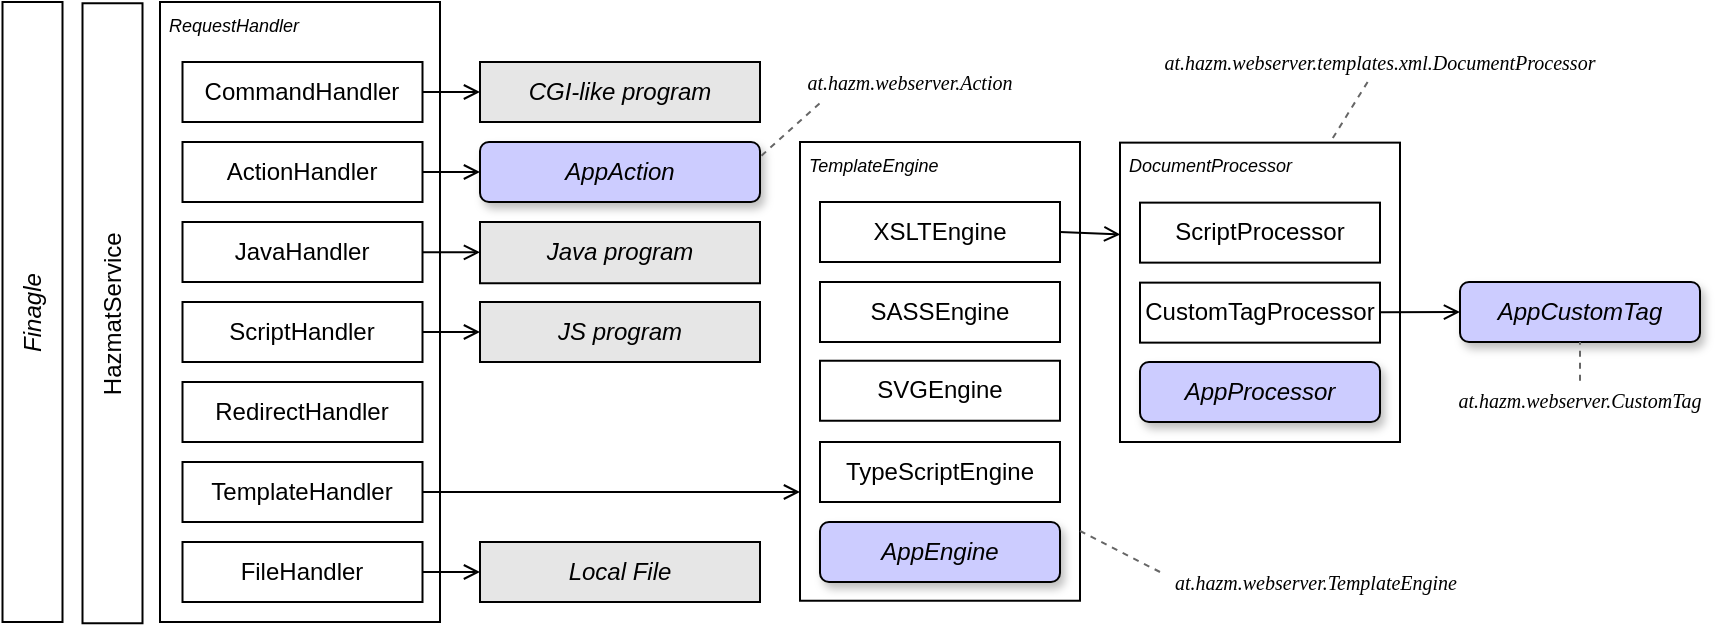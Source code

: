 <mxfile version="16.1.2" type="device"><diagram id="qaZMCXu7qmkA8NVz24u7" name="structure"><mxGraphModel dx="1102" dy="1339" grid="1" gridSize="10" guides="1" tooltips="1" connect="1" arrows="1" fold="1" page="1" pageScale="1" pageWidth="827" pageHeight="1169" math="0" shadow="0"><root><mxCell id="0"/><mxCell id="1" parent="0"/><mxCell id="OVLFMpDqs4SOwLuyR34P-1" value="Finagle" style="rounded=0;whiteSpace=wrap;html=1;fontStyle=2;rotation=-90;" vertex="1" parent="1"><mxGeometry x="-68.75" y="280" width="310" height="30" as="geometry"/></mxCell><mxCell id="OVLFMpDqs4SOwLuyR34P-2" value="HazmatService" style="rounded=0;whiteSpace=wrap;html=1;rotation=-90;" vertex="1" parent="1"><mxGeometry x="-28.75" y="280.63" width="310" height="30" as="geometry"/></mxCell><mxCell id="OVLFMpDqs4SOwLuyR34P-3" value="&amp;nbsp;RequestHandler" style="rounded=0;whiteSpace=wrap;html=1;fontStyle=2;fontSize=9;verticalAlign=top;align=left;rotation=0;strokeColor=#000000;" vertex="1" parent="1"><mxGeometry x="150" y="140" width="140" height="310" as="geometry"/></mxCell><mxCell id="OVLFMpDqs4SOwLuyR34P-13" style="rounded=0;orthogonalLoop=1;jettySize=auto;html=1;fontSize=12;endArrow=open;endFill=0;entryX=0;entryY=0.5;entryDx=0;entryDy=0;" edge="1" parent="1" source="OVLFMpDqs4SOwLuyR34P-4" target="OVLFMpDqs4SOwLuyR34P-35"><mxGeometry relative="1" as="geometry"><mxPoint x="470" y="222.5" as="targetPoint"/></mxGeometry></mxCell><mxCell id="OVLFMpDqs4SOwLuyR34P-4" value="ActionHandler" style="rounded=0;whiteSpace=wrap;html=1;fontSize=12;" vertex="1" parent="1"><mxGeometry x="161.25" y="210" width="120" height="30" as="geometry"/></mxCell><mxCell id="OVLFMpDqs4SOwLuyR34P-15" style="edgeStyle=none;rounded=0;orthogonalLoop=1;jettySize=auto;html=1;entryX=0;entryY=0.5;entryDx=0;entryDy=0;fontSize=12;endArrow=open;endFill=0;" edge="1" parent="1" source="OVLFMpDqs4SOwLuyR34P-6" target="OVLFMpDqs4SOwLuyR34P-14"><mxGeometry relative="1" as="geometry"/></mxCell><mxCell id="OVLFMpDqs4SOwLuyR34P-6" value="CommandHandler" style="rounded=0;whiteSpace=wrap;html=1;fontSize=12;" vertex="1" parent="1"><mxGeometry x="161.25" y="170" width="120" height="30" as="geometry"/></mxCell><mxCell id="OVLFMpDqs4SOwLuyR34P-19" style="edgeStyle=none;rounded=0;orthogonalLoop=1;jettySize=auto;html=1;entryX=0;entryY=0.5;entryDx=0;entryDy=0;fontSize=12;endArrow=open;endFill=0;" edge="1" parent="1" source="OVLFMpDqs4SOwLuyR34P-7" target="OVLFMpDqs4SOwLuyR34P-18"><mxGeometry relative="1" as="geometry"/></mxCell><mxCell id="OVLFMpDqs4SOwLuyR34P-7" value="FileHandler" style="rounded=0;whiteSpace=wrap;html=1;fontSize=12;" vertex="1" parent="1"><mxGeometry x="161.25" y="410" width="120" height="30" as="geometry"/></mxCell><mxCell id="OVLFMpDqs4SOwLuyR34P-8" value="RedirectHandler" style="rounded=0;whiteSpace=wrap;html=1;fontSize=12;" vertex="1" parent="1"><mxGeometry x="161.25" y="330" width="120" height="30" as="geometry"/></mxCell><mxCell id="OVLFMpDqs4SOwLuyR34P-17" style="edgeStyle=none;rounded=0;orthogonalLoop=1;jettySize=auto;html=1;entryX=0;entryY=0.5;entryDx=0;entryDy=0;fontSize=12;endArrow=open;endFill=0;exitX=1;exitY=0.5;exitDx=0;exitDy=0;" edge="1" parent="1" source="OVLFMpDqs4SOwLuyR34P-10" target="OVLFMpDqs4SOwLuyR34P-16"><mxGeometry relative="1" as="geometry"/></mxCell><mxCell id="OVLFMpDqs4SOwLuyR34P-21" style="edgeStyle=none;rounded=0;orthogonalLoop=1;jettySize=auto;html=1;fontSize=12;endArrow=open;endFill=0;" edge="1" parent="1" source="OVLFMpDqs4SOwLuyR34P-9" target="OVLFMpDqs4SOwLuyR34P-20"><mxGeometry relative="1" as="geometry"/></mxCell><mxCell id="OVLFMpDqs4SOwLuyR34P-9" value="JavaHandler" style="rounded=0;whiteSpace=wrap;html=1;fontSize=12;" vertex="1" parent="1"><mxGeometry x="161.25" y="250" width="120" height="30" as="geometry"/></mxCell><mxCell id="OVLFMpDqs4SOwLuyR34P-10" value="ScriptHandler" style="rounded=0;whiteSpace=wrap;html=1;fontSize=12;" vertex="1" parent="1"><mxGeometry x="161.25" y="290" width="120" height="30" as="geometry"/></mxCell><mxCell id="OVLFMpDqs4SOwLuyR34P-27" style="edgeStyle=none;rounded=0;orthogonalLoop=1;jettySize=auto;html=1;fontSize=12;endArrow=open;endFill=0;" edge="1" parent="1" source="OVLFMpDqs4SOwLuyR34P-11"><mxGeometry relative="1" as="geometry"><mxPoint x="470" y="385" as="targetPoint"/></mxGeometry></mxCell><mxCell id="OVLFMpDqs4SOwLuyR34P-11" value="TemplateHandler" style="rounded=0;whiteSpace=wrap;html=1;fontSize=12;" vertex="1" parent="1"><mxGeometry x="161.25" y="370" width="120" height="30" as="geometry"/></mxCell><mxCell id="OVLFMpDqs4SOwLuyR34P-14" value="CGI-like program" style="rounded=0;whiteSpace=wrap;html=1;fontSize=12;fontStyle=2;fillColor=#E6E6E6;" vertex="1" parent="1"><mxGeometry x="310" y="170" width="140" height="30" as="geometry"/></mxCell><mxCell id="OVLFMpDqs4SOwLuyR34P-16" value="JS program" style="rounded=0;whiteSpace=wrap;html=1;fontSize=12;fontStyle=2;fillColor=#E6E6E6;" vertex="1" parent="1"><mxGeometry x="310" y="290" width="140" height="30" as="geometry"/></mxCell><mxCell id="OVLFMpDqs4SOwLuyR34P-18" value="Local File" style="rounded=0;whiteSpace=wrap;html=1;fontSize=12;fontStyle=2;fillColor=#E6E6E6;" vertex="1" parent="1"><mxGeometry x="310" y="410" width="140" height="30" as="geometry"/></mxCell><mxCell id="OVLFMpDqs4SOwLuyR34P-20" value="Java program" style="rounded=0;whiteSpace=wrap;html=1;fontSize=12;fontStyle=2;fillColor=#E6E6E6;" vertex="1" parent="1"><mxGeometry x="310" y="250" width="140" height="30.63" as="geometry"/></mxCell><mxCell id="OVLFMpDqs4SOwLuyR34P-22" value="&amp;nbsp;TemplateEngine" style="rounded=0;whiteSpace=wrap;html=1;fontStyle=2;fontSize=9;verticalAlign=top;align=left;rotation=0;strokeColor=#000000;" vertex="1" parent="1"><mxGeometry x="470" y="210" width="140" height="229.37" as="geometry"/></mxCell><mxCell id="OVLFMpDqs4SOwLuyR34P-34" style="edgeStyle=none;rounded=0;orthogonalLoop=1;jettySize=auto;html=1;fontSize=12;endArrow=open;endFill=0;exitX=1;exitY=0.5;exitDx=0;exitDy=0;entryX=0.001;entryY=0.307;entryDx=0;entryDy=0;entryPerimeter=0;" edge="1" parent="1" source="OVLFMpDqs4SOwLuyR34P-23" target="OVLFMpDqs4SOwLuyR34P-29"><mxGeometry relative="1" as="geometry"><mxPoint x="620" y="265" as="targetPoint"/></mxGeometry></mxCell><mxCell id="OVLFMpDqs4SOwLuyR34P-23" value="XSLTEngine" style="rounded=0;whiteSpace=wrap;html=1;fontSize=12;" vertex="1" parent="1"><mxGeometry x="480" y="240" width="120" height="30" as="geometry"/></mxCell><mxCell id="OVLFMpDqs4SOwLuyR34P-24" value="SASSEngine" style="rounded=0;whiteSpace=wrap;html=1;fontSize=12;" vertex="1" parent="1"><mxGeometry x="480" y="280" width="120" height="30" as="geometry"/></mxCell><mxCell id="OVLFMpDqs4SOwLuyR34P-25" value="SVGEngine" style="rounded=0;whiteSpace=wrap;html=1;fontSize=12;" vertex="1" parent="1"><mxGeometry x="480" y="319.37" width="120" height="30" as="geometry"/></mxCell><mxCell id="OVLFMpDqs4SOwLuyR34P-26" value="TypeScriptEngine" style="rounded=0;whiteSpace=wrap;html=1;fontSize=12;" vertex="1" parent="1"><mxGeometry x="480" y="360" width="120" height="30" as="geometry"/></mxCell><mxCell id="OVLFMpDqs4SOwLuyR34P-29" value="&amp;nbsp;DocumentProcessor" style="rounded=0;whiteSpace=wrap;html=1;fontStyle=2;fontSize=9;verticalAlign=top;align=left;rotation=0;strokeColor=#000000;" vertex="1" parent="1"><mxGeometry x="630" y="210.32" width="140" height="149.68" as="geometry"/></mxCell><mxCell id="OVLFMpDqs4SOwLuyR34P-30" value="ScriptProcessor" style="rounded=0;whiteSpace=wrap;html=1;fontSize=12;" vertex="1" parent="1"><mxGeometry x="640" y="240.32" width="120" height="30" as="geometry"/></mxCell><mxCell id="OVLFMpDqs4SOwLuyR34P-53" style="edgeStyle=none;rounded=0;orthogonalLoop=1;jettySize=auto;html=1;entryX=0;entryY=0.5;entryDx=0;entryDy=0;fontFamily=Times New Roman;fontSize=10;endArrow=open;endFill=0;strokeColor=#000000;" edge="1" parent="1" source="OVLFMpDqs4SOwLuyR34P-31" target="OVLFMpDqs4SOwLuyR34P-40"><mxGeometry relative="1" as="geometry"><mxPoint x="790.56" y="293.78" as="targetPoint"/></mxGeometry></mxCell><mxCell id="OVLFMpDqs4SOwLuyR34P-31" value="CustomTagProcessor" style="rounded=0;whiteSpace=wrap;html=1;fontSize=12;" vertex="1" parent="1"><mxGeometry x="640" y="280.32" width="120" height="30" as="geometry"/></mxCell><mxCell id="OVLFMpDqs4SOwLuyR34P-35" value="AppAction" style="rounded=1;whiteSpace=wrap;html=1;fontSize=12;fontStyle=2;shadow=1;fillColor=#CCCCFF;" vertex="1" parent="1"><mxGeometry x="310" y="210" width="140" height="30" as="geometry"/></mxCell><mxCell id="OVLFMpDqs4SOwLuyR34P-40" value="AppCustomTag" style="rounded=1;whiteSpace=wrap;html=1;fontSize=12;fontStyle=2;shadow=1;fillColor=#CCCCFF;" vertex="1" parent="1"><mxGeometry x="800" y="280" width="120" height="30" as="geometry"/></mxCell><mxCell id="OVLFMpDqs4SOwLuyR34P-42" style="edgeStyle=none;rounded=0;orthogonalLoop=1;jettySize=auto;html=1;entryX=1;entryY=0.25;entryDx=0;entryDy=0;fontFamily=Times New Roman;fontSize=10;endArrow=none;endFill=0;dashed=1;strokeColor=#666666;exitX=0.152;exitY=1.037;exitDx=0;exitDy=0;exitPerimeter=0;" edge="1" parent="1" source="OVLFMpDqs4SOwLuyR34P-41" target="OVLFMpDqs4SOwLuyR34P-35"><mxGeometry relative="1" as="geometry"><mxPoint x="566.04" y="168.53" as="targetPoint"/></mxGeometry></mxCell><mxCell id="OVLFMpDqs4SOwLuyR34P-41" value="at.hazm.webserver.Action" style="text;html=1;strokeColor=none;fillColor=none;align=center;verticalAlign=middle;whiteSpace=wrap;rounded=0;shadow=1;fontSize=10;fontStyle=2;fontFamily=Times New Roman;" vertex="1" parent="1"><mxGeometry x="460" y="170" width="130" height="20" as="geometry"/></mxCell><mxCell id="OVLFMpDqs4SOwLuyR34P-44" style="edgeStyle=none;rounded=0;orthogonalLoop=1;jettySize=auto;html=1;entryX=0.5;entryY=1;entryDx=0;entryDy=0;dashed=1;fontFamily=Times New Roman;fontSize=10;endArrow=none;endFill=0;strokeColor=#666666;" edge="1" parent="1" source="OVLFMpDqs4SOwLuyR34P-43" target="OVLFMpDqs4SOwLuyR34P-40"><mxGeometry relative="1" as="geometry"><mxPoint x="870.36" y="359.56" as="targetPoint"/></mxGeometry></mxCell><mxCell id="OVLFMpDqs4SOwLuyR34P-43" value="at.hazm.webserver.CustomTag" style="text;html=1;strokeColor=none;fillColor=none;align=center;verticalAlign=middle;whiteSpace=wrap;rounded=0;shadow=1;fontSize=10;fontStyle=2;fontFamily=Times New Roman;" vertex="1" parent="1"><mxGeometry x="795" y="329.37" width="130" height="20" as="geometry"/></mxCell><mxCell id="OVLFMpDqs4SOwLuyR34P-46" style="edgeStyle=none;rounded=0;orthogonalLoop=1;jettySize=auto;html=1;entryX=1;entryY=0.848;entryDx=0;entryDy=0;dashed=1;fontFamily=Times New Roman;fontSize=10;endArrow=none;endFill=0;strokeColor=#666666;entryPerimeter=0;exitX=0;exitY=0.25;exitDx=0;exitDy=0;" edge="1" parent="1" source="OVLFMpDqs4SOwLuyR34P-45" target="OVLFMpDqs4SOwLuyR34P-22"><mxGeometry relative="1" as="geometry"/></mxCell><mxCell id="OVLFMpDqs4SOwLuyR34P-45" value="at.hazm.webserver.TemplateEngine" style="text;html=1;strokeColor=none;fillColor=none;align=center;verticalAlign=middle;whiteSpace=wrap;rounded=0;shadow=1;fontSize=10;fontStyle=2;fontFamily=Times New Roman;" vertex="1" parent="1"><mxGeometry x="650" y="420" width="156" height="20" as="geometry"/></mxCell><mxCell id="OVLFMpDqs4SOwLuyR34P-49" style="edgeStyle=none;rounded=0;orthogonalLoop=1;jettySize=auto;html=1;entryX=0.75;entryY=0;entryDx=0;entryDy=0;dashed=1;fontFamily=Times New Roman;fontSize=10;endArrow=none;endFill=0;strokeColor=#666666;" edge="1" parent="1" source="OVLFMpDqs4SOwLuyR34P-48" target="OVLFMpDqs4SOwLuyR34P-29"><mxGeometry relative="1" as="geometry"/></mxCell><mxCell id="OVLFMpDqs4SOwLuyR34P-48" value="at.hazm.webserver.templates.xml.DocumentProcessor" style="text;html=1;strokeColor=none;fillColor=none;align=center;verticalAlign=middle;whiteSpace=wrap;rounded=0;shadow=1;fontSize=10;fontStyle=2;fontFamily=Times New Roman;" vertex="1" parent="1"><mxGeometry x="640" y="160" width="240" height="20" as="geometry"/></mxCell><mxCell id="OVLFMpDqs4SOwLuyR34P-50" value="AppEngine" style="rounded=1;whiteSpace=wrap;html=1;fontSize=12;fontStyle=2;shadow=1;fillColor=#CCCCFF;" vertex="1" parent="1"><mxGeometry x="480" y="400" width="120" height="30" as="geometry"/></mxCell><mxCell id="OVLFMpDqs4SOwLuyR34P-52" value="AppProcessor" style="rounded=1;whiteSpace=wrap;html=1;fontSize=12;fontStyle=2;shadow=1;fillColor=#CCCCFF;" vertex="1" parent="1"><mxGeometry x="640" y="320" width="120" height="30" as="geometry"/></mxCell><mxCell id="OVLFMpDqs4SOwLuyR34P-57" style="edgeStyle=none;rounded=0;orthogonalLoop=1;jettySize=auto;html=1;exitX=0.5;exitY=0;exitDx=0;exitDy=0;fontFamily=Times New Roman;fontSize=10;endArrow=open;endFill=0;strokeColor=#000000;" edge="1" parent="1" source="OVLFMpDqs4SOwLuyR34P-45" target="OVLFMpDqs4SOwLuyR34P-45"><mxGeometry relative="1" as="geometry"/></mxCell></root></mxGraphModel></diagram></mxfile>